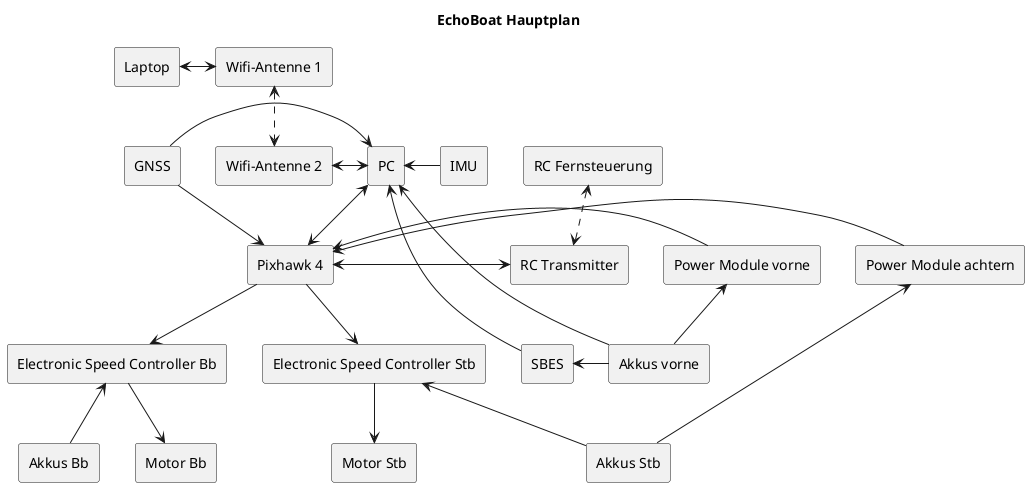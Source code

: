 @startuml
title "EchoBoat Hauptplan"
skinparam componentStyle rectangle

component "Pixhawk 4" as PH
component "PC"
component "SBES"
component "GNSS"
component "IMU"
component "Power Module achtern" as PMaft
component "Power Module vorne" as PMbow
component "Akkus Bb"
component "Akkus Stb"
component "Akkus vorne"
component "Electronic Speed Controller Bb" as ESCBb
component "Electronic Speed Controller Stb" as ESCStb
component "Motor Bb"
component "Motor Stb"
component "RC Transmitter" as RCtrans

component "RC Fernsteuerung" as RC
component "Laptop"
component "Wifi-Antenne 1" as Wifi1
component "Wifi-Antenne 2" as Wifi2

RCtrans <-right-> PH
RC <..> RCtrans

[Laptop] <-> Wifi1
Wifi1 <..> Wifi2
Wifi2 <-> PC

PH <-right- PMbow
PH <- PMaft
PMaft <- [Akkus Stb]
PMbow <-down- [Akkus vorne]


PH <-up-> [PC]

[SBES] -left-> [PC]
[SBES] <- [Akkus vorne]
[PC] <- [Akkus vorne]

[PC] <- IMU

PH <-up- [GNSS]
[GNSS] -> [PC]

PH -down-> ESCBb
PH -down-> ESCStb

ESCBb <-down- [Akkus Bb]
ESCStb <-down- [Akkus Stb]

[Motor Bb] <-up- ESCBb
[Motor Stb] <-up- ESCStb

@enduml